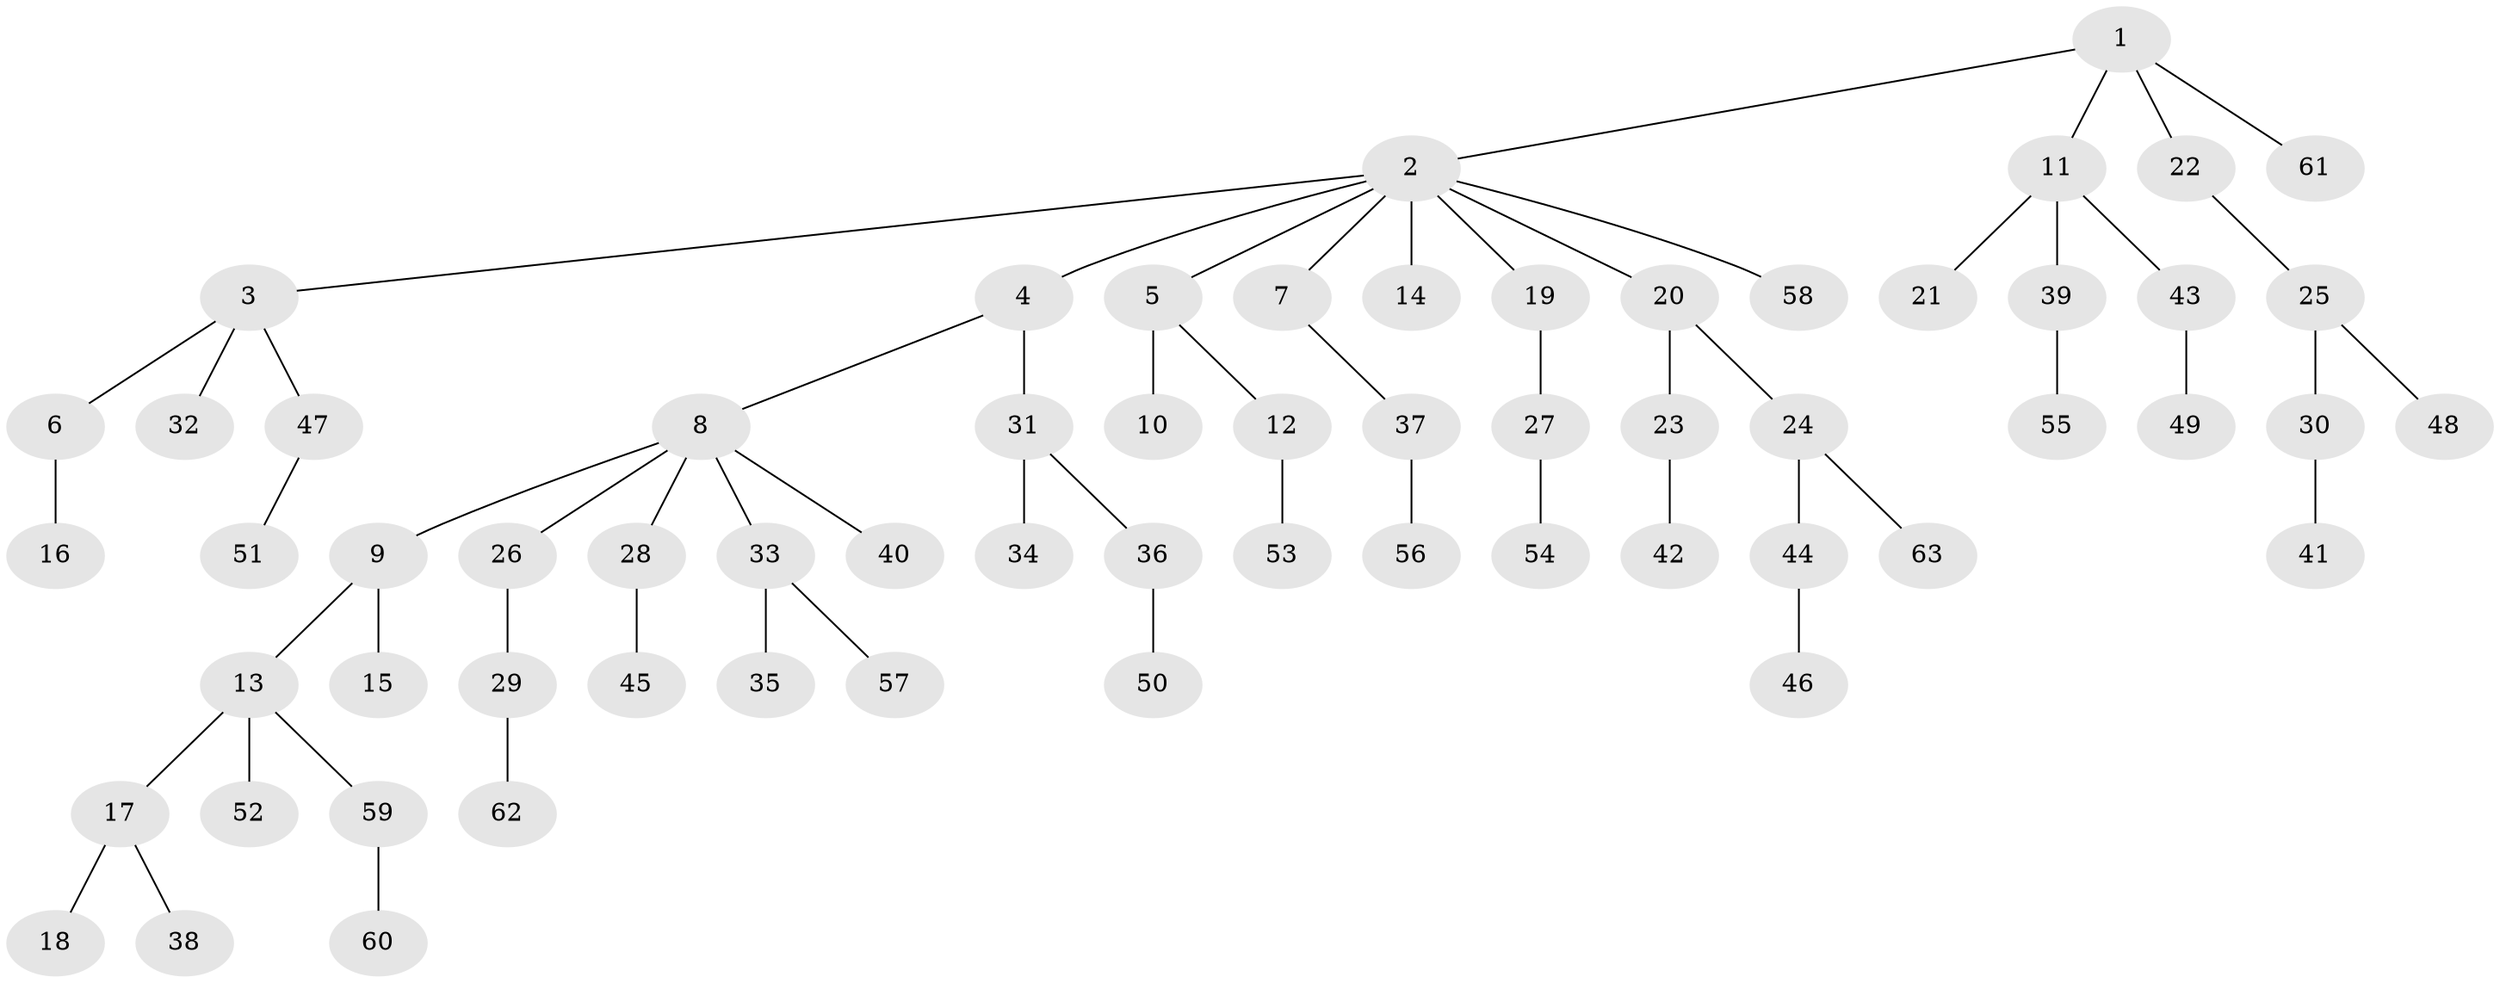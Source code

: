 // Generated by graph-tools (version 1.1) at 2025/11/02/27/25 16:11:27]
// undirected, 63 vertices, 62 edges
graph export_dot {
graph [start="1"]
  node [color=gray90,style=filled];
  1;
  2;
  3;
  4;
  5;
  6;
  7;
  8;
  9;
  10;
  11;
  12;
  13;
  14;
  15;
  16;
  17;
  18;
  19;
  20;
  21;
  22;
  23;
  24;
  25;
  26;
  27;
  28;
  29;
  30;
  31;
  32;
  33;
  34;
  35;
  36;
  37;
  38;
  39;
  40;
  41;
  42;
  43;
  44;
  45;
  46;
  47;
  48;
  49;
  50;
  51;
  52;
  53;
  54;
  55;
  56;
  57;
  58;
  59;
  60;
  61;
  62;
  63;
  1 -- 2;
  1 -- 11;
  1 -- 22;
  1 -- 61;
  2 -- 3;
  2 -- 4;
  2 -- 5;
  2 -- 7;
  2 -- 14;
  2 -- 19;
  2 -- 20;
  2 -- 58;
  3 -- 6;
  3 -- 32;
  3 -- 47;
  4 -- 8;
  4 -- 31;
  5 -- 10;
  5 -- 12;
  6 -- 16;
  7 -- 37;
  8 -- 9;
  8 -- 26;
  8 -- 28;
  8 -- 33;
  8 -- 40;
  9 -- 13;
  9 -- 15;
  11 -- 21;
  11 -- 39;
  11 -- 43;
  12 -- 53;
  13 -- 17;
  13 -- 52;
  13 -- 59;
  17 -- 18;
  17 -- 38;
  19 -- 27;
  20 -- 23;
  20 -- 24;
  22 -- 25;
  23 -- 42;
  24 -- 44;
  24 -- 63;
  25 -- 30;
  25 -- 48;
  26 -- 29;
  27 -- 54;
  28 -- 45;
  29 -- 62;
  30 -- 41;
  31 -- 34;
  31 -- 36;
  33 -- 35;
  33 -- 57;
  36 -- 50;
  37 -- 56;
  39 -- 55;
  43 -- 49;
  44 -- 46;
  47 -- 51;
  59 -- 60;
}
